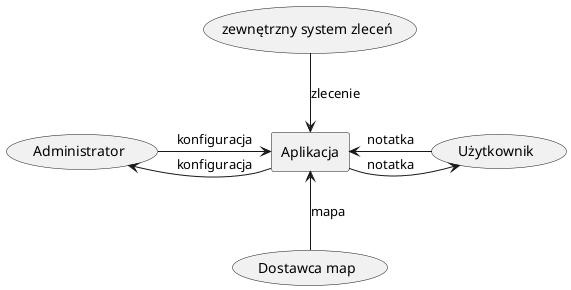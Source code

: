 @startuml
skinparam packageStyle rect
(Użytkownik) as user
(Administrator) as admin
(Dostawca map) as data
(zewnętrzny system zleceń) as sys
rectangle (Aplikacja) as app {
user -l-> app: notatka
user <-l- app: notatka
admin -r-> app: konfiguracja
admin <-r- app: konfiguracja
data -u-> app : mapa
sys -d-> app : zlecenie

@enduml
